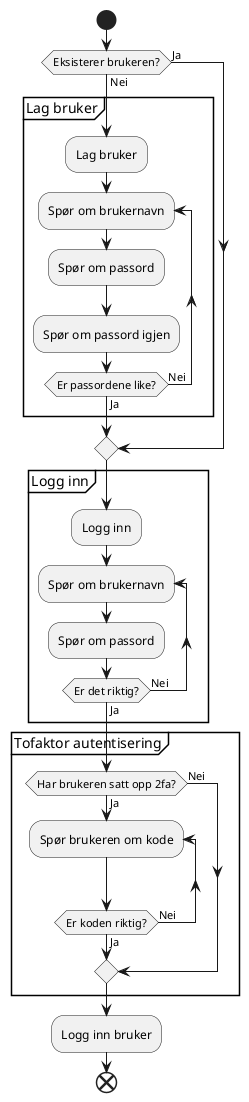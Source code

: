 ' Activity diagram docs: https://plantuml.com/activity-diagram-beta
' Syntax docs: https://plantuml.com/commons

@startuml bruker-login

start

if (Eksisterer brukeren?) then (Ja)
else (Nei)
  partition "Lag bruker" {
    :Lag bruker;
    repeat :Spør om brukernavn;
    :Spør om passord;
    :Spør om passord igjen;
    'backward:Passordene er ikke like!;
    repeat while (Er passordene like?) is (Nei) not (Ja)
  }
endif

partition "Logg inn" {
  :Logg inn;
  repeat :Spør om brukernavn;
  :Spør om passord;
  'backward:Brukernavn eller passord er feil!;
  repeat while (Er det riktig?) is (Nei) not (Ja)
}

partition "Tofaktor autentisering" {
  if (Har brukeren satt opp 2fa?) then (Ja)
    repeat :Spør brukeren om kode;
    repeat while (Er koden riktig?) is (Nei) not (Ja)
  else (Nei)
  endif
}

:Logg inn bruker;

end

@enduml
